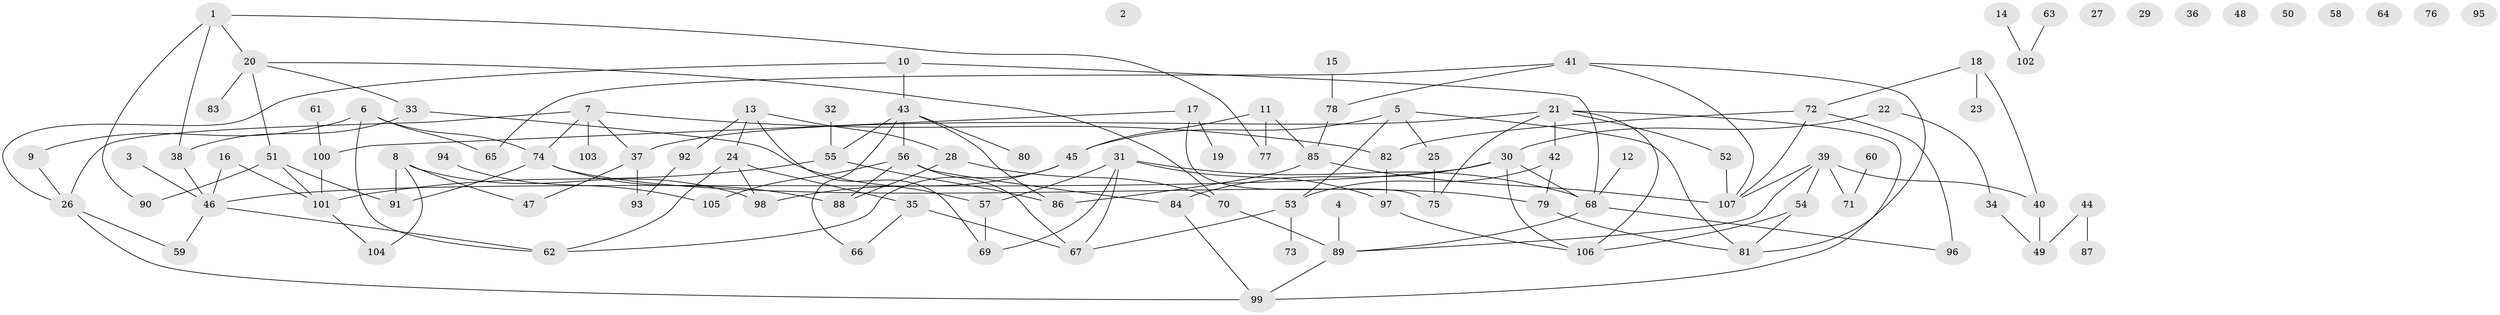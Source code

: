// Generated by graph-tools (version 1.1) at 2025/49/03/09/25 03:49:12]
// undirected, 107 vertices, 145 edges
graph export_dot {
graph [start="1"]
  node [color=gray90,style=filled];
  1;
  2;
  3;
  4;
  5;
  6;
  7;
  8;
  9;
  10;
  11;
  12;
  13;
  14;
  15;
  16;
  17;
  18;
  19;
  20;
  21;
  22;
  23;
  24;
  25;
  26;
  27;
  28;
  29;
  30;
  31;
  32;
  33;
  34;
  35;
  36;
  37;
  38;
  39;
  40;
  41;
  42;
  43;
  44;
  45;
  46;
  47;
  48;
  49;
  50;
  51;
  52;
  53;
  54;
  55;
  56;
  57;
  58;
  59;
  60;
  61;
  62;
  63;
  64;
  65;
  66;
  67;
  68;
  69;
  70;
  71;
  72;
  73;
  74;
  75;
  76;
  77;
  78;
  79;
  80;
  81;
  82;
  83;
  84;
  85;
  86;
  87;
  88;
  89;
  90;
  91;
  92;
  93;
  94;
  95;
  96;
  97;
  98;
  99;
  100;
  101;
  102;
  103;
  104;
  105;
  106;
  107;
  1 -- 20;
  1 -- 38;
  1 -- 77;
  1 -- 90;
  3 -- 46;
  4 -- 89;
  5 -- 25;
  5 -- 45;
  5 -- 53;
  5 -- 81;
  6 -- 9;
  6 -- 62;
  6 -- 65;
  6 -- 74;
  7 -- 26;
  7 -- 37;
  7 -- 74;
  7 -- 82;
  7 -- 103;
  8 -- 47;
  8 -- 91;
  8 -- 98;
  8 -- 104;
  9 -- 26;
  10 -- 26;
  10 -- 43;
  10 -- 68;
  11 -- 45;
  11 -- 77;
  11 -- 85;
  12 -- 68;
  13 -- 24;
  13 -- 28;
  13 -- 69;
  13 -- 92;
  14 -- 102;
  15 -- 78;
  16 -- 46;
  16 -- 101;
  17 -- 19;
  17 -- 75;
  17 -- 100;
  18 -- 23;
  18 -- 40;
  18 -- 72;
  20 -- 33;
  20 -- 51;
  20 -- 70;
  20 -- 83;
  21 -- 37;
  21 -- 42;
  21 -- 52;
  21 -- 75;
  21 -- 99;
  21 -- 106;
  22 -- 30;
  22 -- 34;
  24 -- 35;
  24 -- 62;
  24 -- 98;
  25 -- 75;
  26 -- 59;
  26 -- 99;
  28 -- 70;
  28 -- 88;
  30 -- 46;
  30 -- 68;
  30 -- 84;
  30 -- 106;
  31 -- 57;
  31 -- 67;
  31 -- 68;
  31 -- 69;
  31 -- 97;
  32 -- 55;
  33 -- 38;
  33 -- 57;
  34 -- 49;
  35 -- 66;
  35 -- 67;
  37 -- 47;
  37 -- 93;
  38 -- 46;
  39 -- 40;
  39 -- 54;
  39 -- 71;
  39 -- 89;
  39 -- 107;
  40 -- 49;
  41 -- 65;
  41 -- 78;
  41 -- 81;
  41 -- 107;
  42 -- 53;
  42 -- 79;
  43 -- 55;
  43 -- 56;
  43 -- 66;
  43 -- 80;
  43 -- 86;
  44 -- 49;
  44 -- 87;
  45 -- 62;
  45 -- 98;
  46 -- 59;
  46 -- 62;
  51 -- 90;
  51 -- 91;
  51 -- 101;
  52 -- 107;
  53 -- 67;
  53 -- 73;
  54 -- 81;
  54 -- 106;
  55 -- 86;
  55 -- 101;
  56 -- 67;
  56 -- 84;
  56 -- 88;
  56 -- 105;
  57 -- 69;
  60 -- 71;
  61 -- 100;
  63 -- 102;
  68 -- 89;
  68 -- 96;
  70 -- 89;
  72 -- 82;
  72 -- 96;
  72 -- 107;
  74 -- 79;
  74 -- 88;
  74 -- 91;
  78 -- 85;
  79 -- 81;
  82 -- 97;
  84 -- 99;
  85 -- 86;
  85 -- 107;
  89 -- 99;
  92 -- 93;
  94 -- 105;
  97 -- 106;
  100 -- 101;
  101 -- 104;
}
